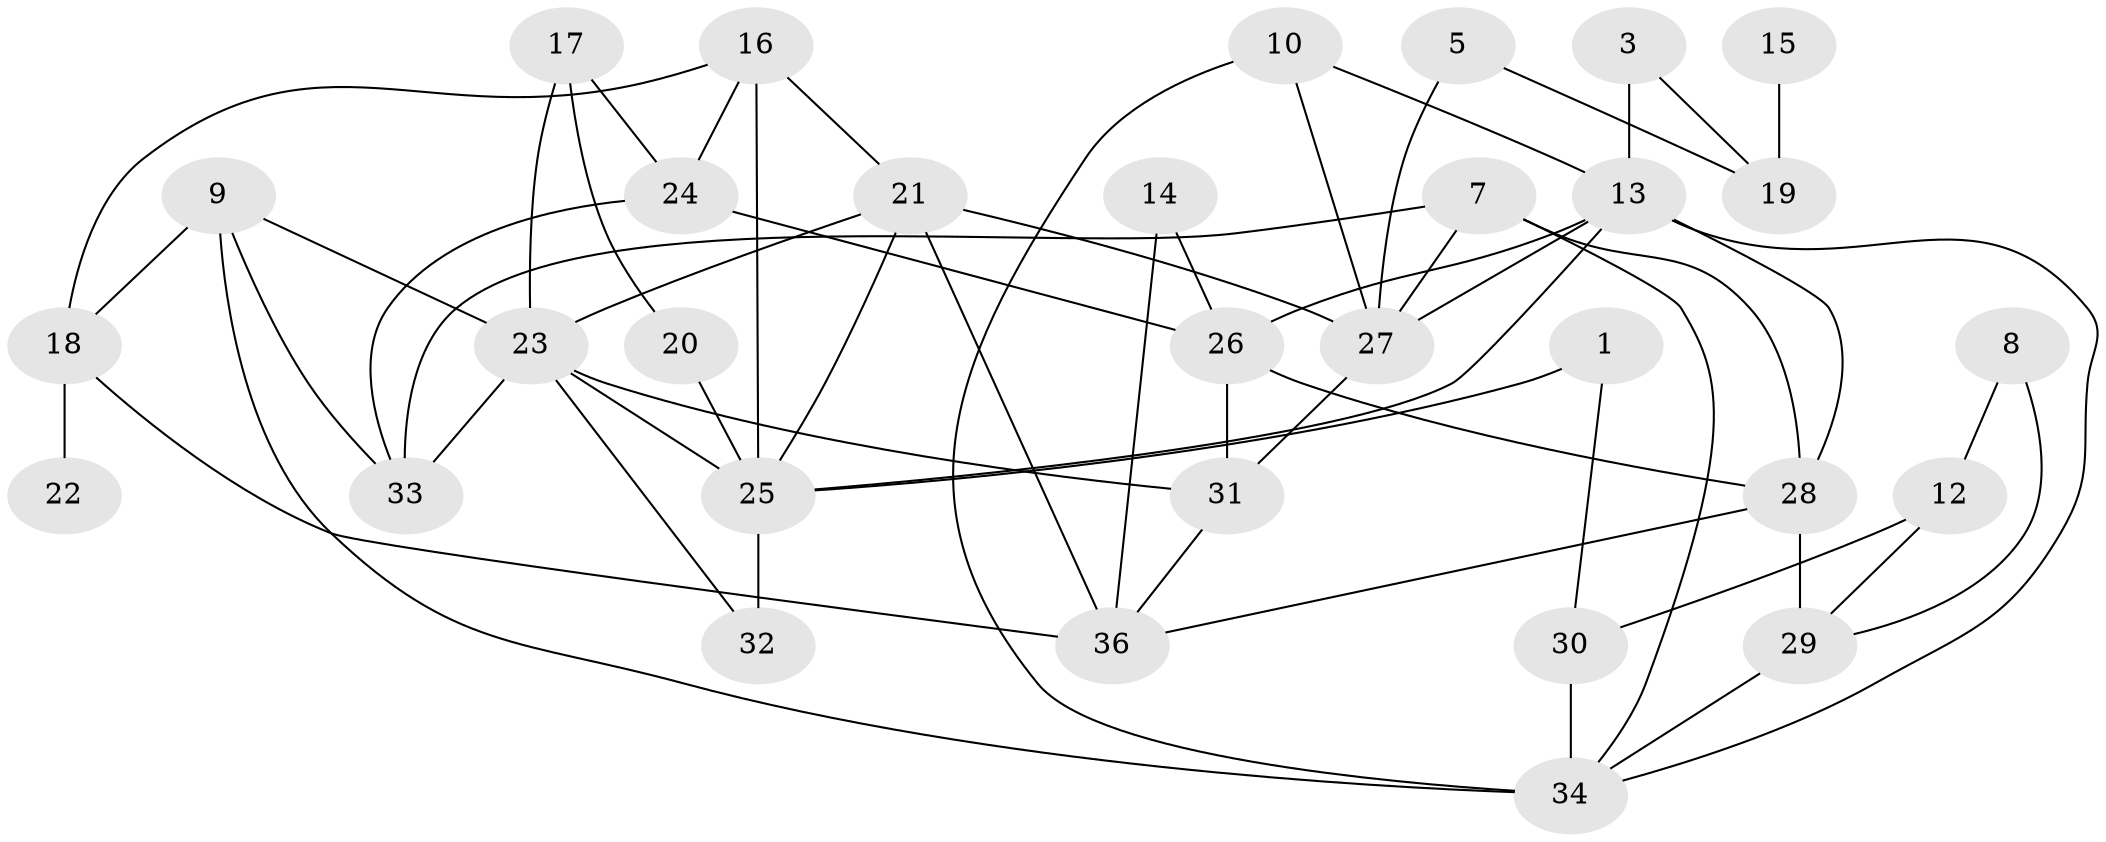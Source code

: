 // original degree distribution, {2: 0.2222222222222222, 0: 0.06944444444444445, 4: 0.20833333333333334, 1: 0.1388888888888889, 3: 0.19444444444444445, 5: 0.1388888888888889, 6: 0.027777777777777776}
// Generated by graph-tools (version 1.1) at 2025/00/03/09/25 03:00:51]
// undirected, 31 vertices, 58 edges
graph export_dot {
graph [start="1"]
  node [color=gray90,style=filled];
  1;
  3;
  5;
  7;
  8;
  9;
  10;
  12;
  13;
  14;
  15;
  16;
  17;
  18;
  19;
  20;
  21;
  22;
  23;
  24;
  25;
  26;
  27;
  28;
  29;
  30;
  31;
  32;
  33;
  34;
  36;
  1 -- 25 [weight=1.0];
  1 -- 30 [weight=1.0];
  3 -- 13 [weight=1.0];
  3 -- 19 [weight=1.0];
  5 -- 19 [weight=1.0];
  5 -- 27 [weight=1.0];
  7 -- 27 [weight=1.0];
  7 -- 28 [weight=1.0];
  7 -- 33 [weight=1.0];
  7 -- 34 [weight=1.0];
  8 -- 12 [weight=1.0];
  8 -- 29 [weight=1.0];
  9 -- 18 [weight=1.0];
  9 -- 23 [weight=1.0];
  9 -- 33 [weight=1.0];
  9 -- 34 [weight=1.0];
  10 -- 13 [weight=1.0];
  10 -- 27 [weight=1.0];
  10 -- 34 [weight=1.0];
  12 -- 29 [weight=1.0];
  12 -- 30 [weight=1.0];
  13 -- 25 [weight=1.0];
  13 -- 26 [weight=1.0];
  13 -- 27 [weight=1.0];
  13 -- 28 [weight=1.0];
  13 -- 34 [weight=1.0];
  14 -- 26 [weight=1.0];
  14 -- 36 [weight=1.0];
  15 -- 19 [weight=1.0];
  16 -- 18 [weight=1.0];
  16 -- 21 [weight=1.0];
  16 -- 24 [weight=1.0];
  16 -- 25 [weight=1.0];
  17 -- 20 [weight=1.0];
  17 -- 23 [weight=1.0];
  17 -- 24 [weight=1.0];
  18 -- 22 [weight=1.0];
  18 -- 36 [weight=1.0];
  20 -- 25 [weight=1.0];
  21 -- 23 [weight=1.0];
  21 -- 25 [weight=1.0];
  21 -- 27 [weight=1.0];
  21 -- 36 [weight=1.0];
  23 -- 25 [weight=2.0];
  23 -- 31 [weight=1.0];
  23 -- 32 [weight=1.0];
  23 -- 33 [weight=1.0];
  24 -- 26 [weight=1.0];
  24 -- 33 [weight=1.0];
  25 -- 32 [weight=3.0];
  26 -- 28 [weight=2.0];
  26 -- 31 [weight=1.0];
  27 -- 31 [weight=1.0];
  28 -- 29 [weight=2.0];
  28 -- 36 [weight=1.0];
  29 -- 34 [weight=1.0];
  30 -- 34 [weight=2.0];
  31 -- 36 [weight=1.0];
}
